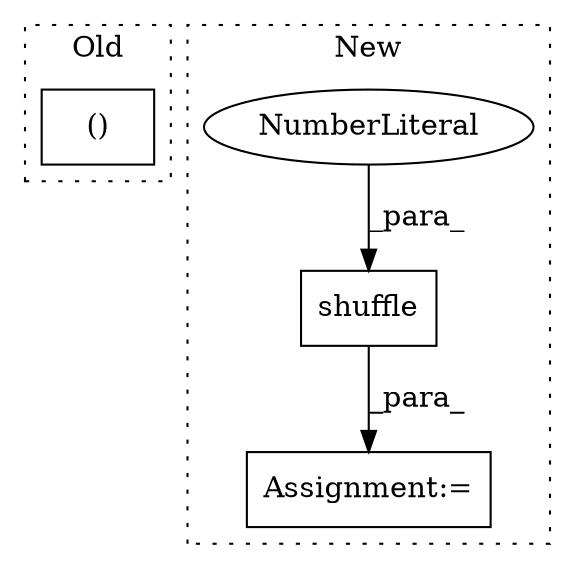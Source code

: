 digraph G {
subgraph cluster0 {
1 [label="()" a="106" s="1902" l="32" shape="box"];
label = "Old";
style="dotted";
}
subgraph cluster1 {
2 [label="shuffle" a="32" s="1738,1750" l="8,1" shape="box"];
3 [label="NumberLiteral" a="34" s="1746" l="4" shape="ellipse"];
4 [label="Assignment:=" a="7" s="1766,1855" l="53,2" shape="box"];
label = "New";
style="dotted";
}
2 -> 4 [label="_para_"];
3 -> 2 [label="_para_"];
}